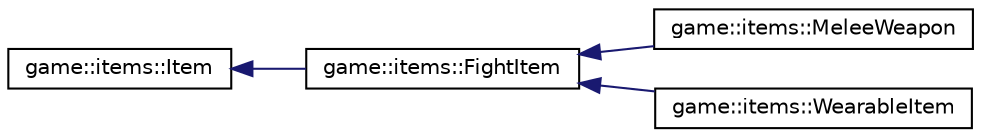 digraph "Graphical Class Hierarchy"
{
 // LATEX_PDF_SIZE
  edge [fontname="Helvetica",fontsize="10",labelfontname="Helvetica",labelfontsize="10"];
  node [fontname="Helvetica",fontsize="10",shape=record];
  rankdir="LR";
  Node0 [label="game::items::Item",height=0.2,width=0.4,color="black", fillcolor="white", style="filled",URL="$classgame_1_1items_1_1_item.html",tooltip="An item is an object an entity can own and use."];
  Node0 -> Node1 [dir="back",color="midnightblue",fontsize="10",style="solid",fontname="Helvetica"];
  Node1 [label="game::items::FightItem",height=0.2,width=0.4,color="black", fillcolor="white", style="filled",URL="$classgame_1_1items_1_1_fight_item.html",tooltip="A FightItem is an object that has a role in combat."];
  Node1 -> Node2 [dir="back",color="midnightblue",fontsize="10",style="solid",fontname="Helvetica"];
  Node2 [label="game::items::MeleeWeapon",height=0.2,width=0.4,color="black", fillcolor="white", style="filled",URL="$classgame_1_1items_1_1_melee_weapon.html",tooltip="A Melee Weapon is used to make physical damages, for example a sword."];
  Node1 -> Node3 [dir="back",color="midnightblue",fontsize="10",style="solid",fontname="Helvetica"];
  Node3 [label="game::items::WearableItem",height=0.2,width=0.4,color="black", fillcolor="white", style="filled",URL="$classgame_1_1items_1_1_wearable_item.html",tooltip=" "];
}
